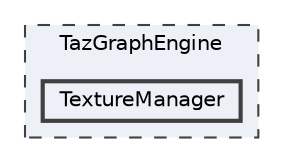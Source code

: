 digraph "/mnt/c/Users/lefte/Mujin/MastersThesis/Taz/TazGraph/TazGraphEngine/TextureManager"
{
 // LATEX_PDF_SIZE
  bgcolor="transparent";
  edge [fontname=Helvetica,fontsize=10,labelfontname=Helvetica,labelfontsize=10];
  node [fontname=Helvetica,fontsize=10,shape=box,height=0.2,width=0.4];
  compound=true
  subgraph clusterdir_b651ad071ea0015b9e78c24c646b3ca0 {
    graph [ bgcolor="#edf0f7", pencolor="grey25", label="TazGraphEngine", fontname=Helvetica,fontsize=10 style="filled,dashed", URL="dir_b651ad071ea0015b9e78c24c646b3ca0.html",tooltip=""]
  dir_d4ea19ad308d7d8dbfd12c6c17fe9c91 [label="TextureManager", fillcolor="#edf0f7", color="grey25", style="filled,bold", URL="dir_d4ea19ad308d7d8dbfd12c6c17fe9c91.html",tooltip=""];
  }
}
